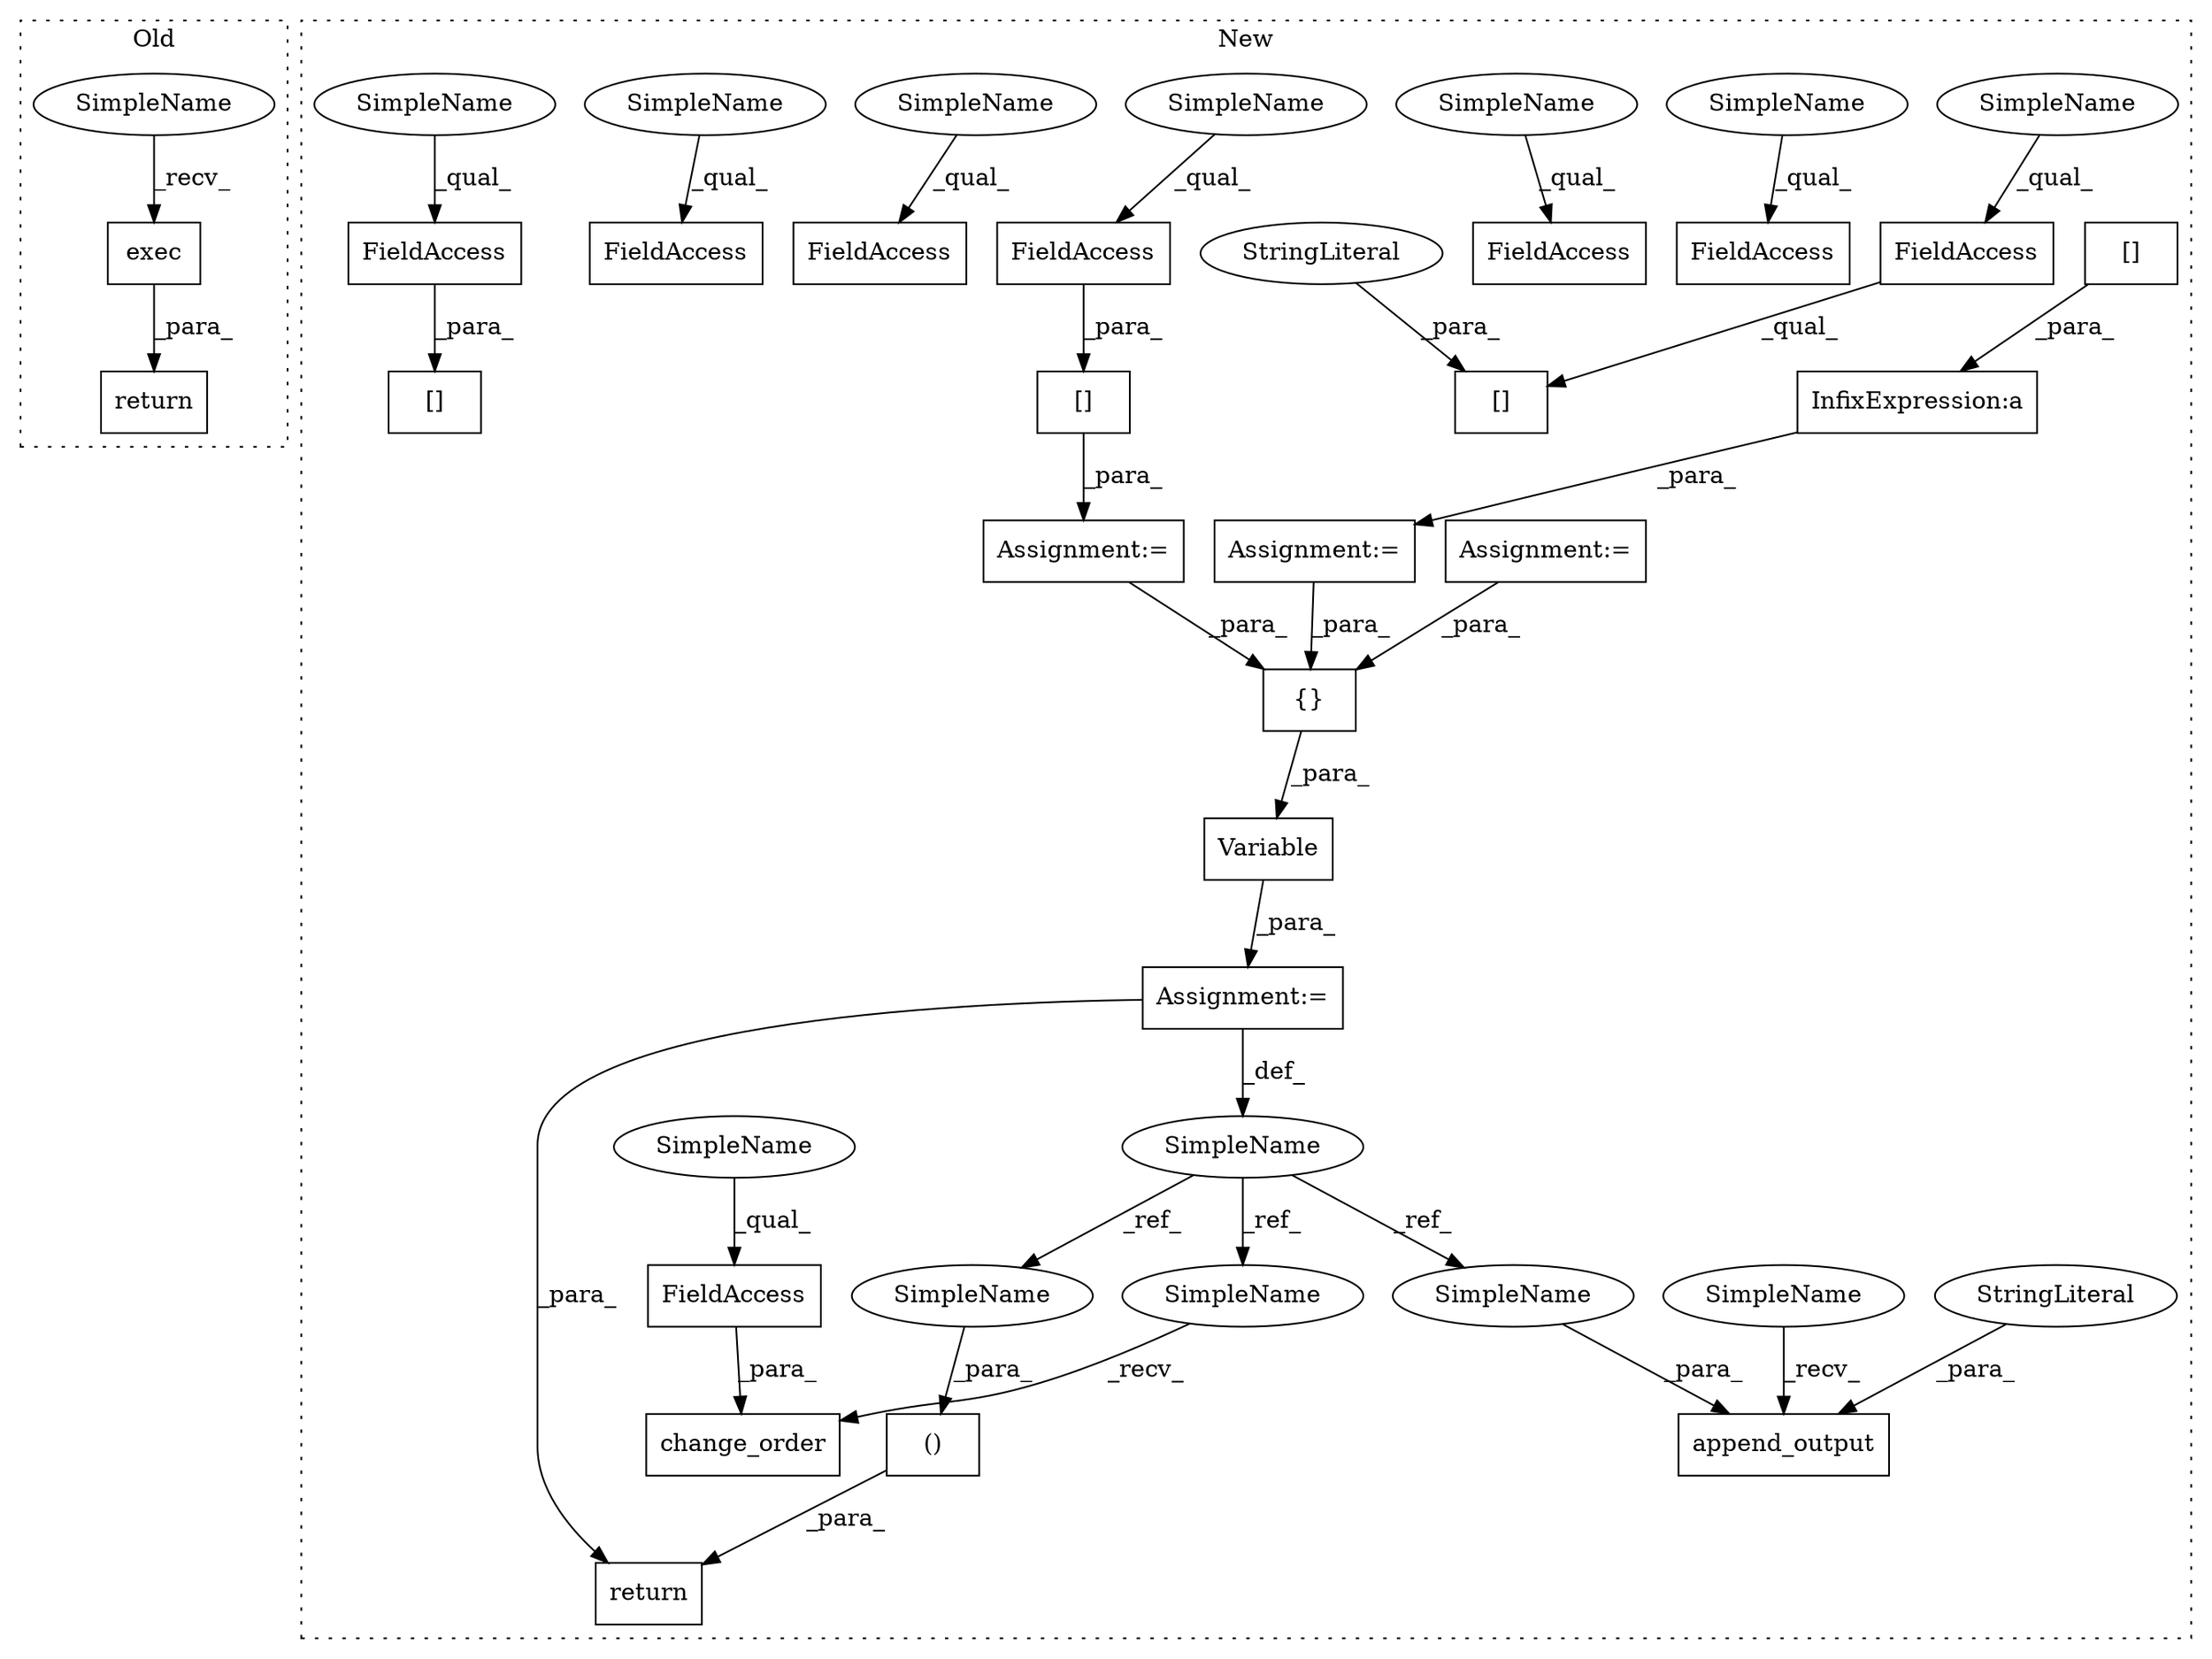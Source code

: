 digraph G {
subgraph cluster0 {
1 [label="exec" a="32" s="730" l="6" shape="box"];
17 [label="return" a="41" s="718" l="7" shape="box"];
29 [label="SimpleName" a="42" s="725" l="4" shape="ellipse"];
label = "Old";
style="dotted";
}
subgraph cluster1 {
2 [label="{}" a="4" s="1039,1050" l="1,1" shape="box"];
3 [label="Assignment:=" a="7" s="1020" l="1" shape="box"];
4 [label="()" a="106" s="1170" l="25" shape="box"];
5 [label="Variable" a="32" s="1021,1061" l="9,1" shape="box"];
6 [label="append_output" a="32" s="1132,1151" l="14,1" shape="box"];
7 [label="SimpleName" a="42" s="1019" l="1" shape="ellipse"];
8 [label="Assignment:=" a="7" s="992" l="1" shape="box"];
9 [label="[]" a="2" s="993,1012" l="13,1" shape="box"];
10 [label="FieldAccess" a="22" s="1006" l="6" shape="box"];
11 [label="FieldAccess" a="22" s="869" l="6" shape="box"];
12 [label="[]" a="2" s="856,875" l="13,1" shape="box"];
13 [label="FieldAccess" a="22" s="938" l="6" shape="box"];
14 [label="StringLiteral" a="45" s="1146" l="3" shape="ellipse"];
15 [label="Assignment:=" a="7" s="923" l="1" shape="box"];
16 [label="return" a="41" s="1158" l="12" shape="box"];
18 [label="FieldAccess" a="22" s="953" l="15" shape="box"];
19 [label="FieldAccess" a="22" s="884" l="15" shape="box"];
20 [label="Assignment:=" a="7" s="854" l="1" shape="box"];
21 [label="InfixExpression:a" a="27" s="950" l="3" shape="box"];
22 [label="[]" a="2" s="953,981" l="27,1" shape="box"];
23 [label="change_order" a="32" s="1070,1090" l="13,1" shape="box"];
24 [label="[]" a="2" s="884,909" l="16,1" shape="box"];
25 [label="FieldAccess" a="22" s="1083" l="7" shape="box"];
26 [label="FieldAccess" a="22" s="806" l="12" shape="box"];
27 [label="StringLiteral" a="45" s="900" l="9" shape="ellipse"];
28 [label="FieldAccess" a="22" s="839" l="6" shape="box"];
30 [label="SimpleName" a="42" s="1083" l="1" shape="ellipse"];
31 [label="SimpleName" a="42" s="806" l="1" shape="ellipse"];
32 [label="SimpleName" a="42" s="1068" l="1" shape="ellipse"];
33 [label="SimpleName" a="42" s="1194" l="1" shape="ellipse"];
34 [label="SimpleName" a="42" s="1150" l="1" shape="ellipse"];
35 [label="SimpleName" a="42" s="953" l="4" shape="ellipse"];
36 [label="SimpleName" a="42" s="884" l="4" shape="ellipse"];
37 [label="SimpleName" a="42" s="1127" l="4" shape="ellipse"];
38 [label="SimpleName" a="42" s="1006" l="4" shape="ellipse"];
39 [label="SimpleName" a="42" s="839" l="4" shape="ellipse"];
40 [label="SimpleName" a="42" s="938" l="4" shape="ellipse"];
41 [label="SimpleName" a="42" s="869" l="4" shape="ellipse"];
label = "New";
style="dotted";
}
1 -> 17 [label="_para_"];
2 -> 5 [label="_para_"];
3 -> 16 [label="_para_"];
3 -> 7 [label="_def_"];
4 -> 16 [label="_para_"];
5 -> 3 [label="_para_"];
7 -> 32 [label="_ref_"];
7 -> 34 [label="_ref_"];
7 -> 33 [label="_ref_"];
8 -> 2 [label="_para_"];
9 -> 8 [label="_para_"];
10 -> 9 [label="_para_"];
11 -> 12 [label="_para_"];
14 -> 6 [label="_para_"];
15 -> 2 [label="_para_"];
19 -> 24 [label="_qual_"];
20 -> 2 [label="_para_"];
21 -> 15 [label="_para_"];
22 -> 21 [label="_para_"];
25 -> 23 [label="_para_"];
27 -> 24 [label="_para_"];
29 -> 1 [label="_recv_"];
30 -> 25 [label="_qual_"];
31 -> 26 [label="_qual_"];
32 -> 23 [label="_recv_"];
33 -> 4 [label="_para_"];
34 -> 6 [label="_para_"];
35 -> 18 [label="_qual_"];
36 -> 19 [label="_qual_"];
37 -> 6 [label="_recv_"];
38 -> 10 [label="_qual_"];
39 -> 28 [label="_qual_"];
40 -> 13 [label="_qual_"];
41 -> 11 [label="_qual_"];
}
